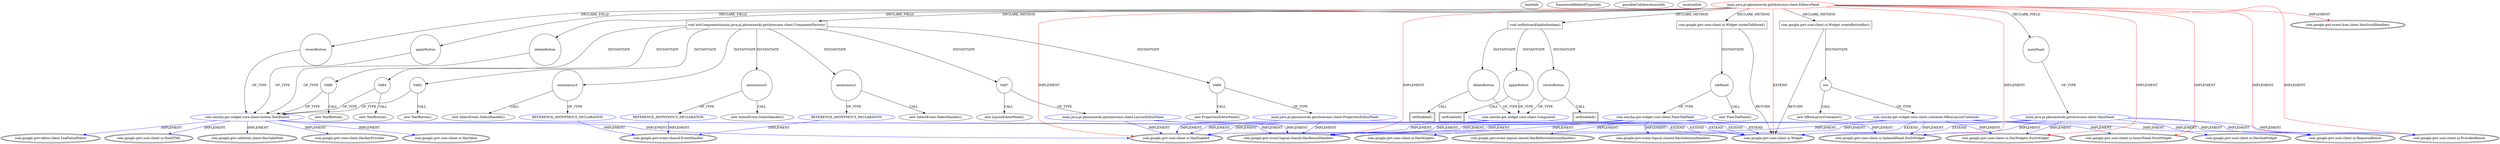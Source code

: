 digraph {
baseInfo[graphId=3411,category="extension_graph",isAnonymous=false,possibleRelation=true]
frameworkRelatedTypesInfo[0="com.google.gwt.user.client.ui.Widget",1="com.google.gwt.event.logical.shared.HasResizeHandlers",2="com.google.gwt.user.client.ui.HasEnabled",3="com.google.gwt.user.client.ui.HasWidgets.ForIsWidget",4="com.google.gwt.user.client.ui.IndexedPanel.ForIsWidget",5="com.google.gwt.user.client.ui.RequiresResize",6="com.google.gwt.user.client.ui.ProvidesResize",7="com.google.gwt.user.client.ui.InsertPanel.ForIsWidget",8="com.google.gwt.event.dom.client.HasScrollHandlers"]
possibleCollaborationsInfo[0="3411~CLIENT_METHOD_DECLARATION-INSTANTIATION-~com.google.gwt.user.client.ui.Widget com.google.gwt.event.logical.shared.HasResizeHandlers com.google.gwt.user.client.ui.HasEnabled com.google.gwt.user.client.ui.HasWidgets.ForIsWidget com.google.gwt.user.client.ui.IndexedPanel.ForIsWidget com.google.gwt.user.client.ui.RequiresResize com.google.gwt.user.client.ui.ProvidesResize com.google.gwt.user.client.ui.InsertPanel.ForIsWidget com.google.gwt.event.dom.client.HasScrollHandlers ~com.google.gwt.user.client.ui.Widget com.google.gwt.event.logical.shared.HasResizeHandlers com.google.gwt.user.client.ui.HasEnabled com.google.gwt.user.client.ui.HasWidgets.ForIsWidget com.google.gwt.user.client.ui.IndexedPanel.ForIsWidget com.google.gwt.user.client.ui.RequiresResize com.google.gwt.user.client.ui.ProvidesResize com.google.gwt.user.client.ui.InsertPanel.ForIsWidget ~false~false",1="3411~CLIENT_METHOD_DECLARATION-INSTANTIATION-CLIENT_METHOD_DECLARATION-INSTANTIATION-CLIENT_METHOD_DECLARATION-INSTANTIATION-FIELD_DECLARATION-FIELD_DECLARATION-FIELD_DECLARATION-~com.google.gwt.user.client.ui.Widget com.google.gwt.event.logical.shared.HasResizeHandlers com.google.gwt.user.client.ui.HasEnabled com.google.gwt.user.client.ui.HasWidgets.ForIsWidget com.google.gwt.user.client.ui.IndexedPanel.ForIsWidget com.google.gwt.user.client.ui.RequiresResize com.google.gwt.user.client.ui.ProvidesResize com.google.gwt.user.client.ui.InsertPanel.ForIsWidget com.google.gwt.event.dom.client.HasScrollHandlers ~com.google.gwt.user.client.ui.Widget com.google.gwt.event.logical.shared.HasResizeHandlers com.google.gwt.user.client.ui.HasEnabled com.google.gwt.view.client.HasKeyProvider com.google.gwt.user.client.ui.HasValue com.google.gwt.editor.client.LeafValueEditor com.google.gwt.user.client.ui.HasHTML com.google.gwt.safehtml.client.HasSafeHtml ~false~false",2="3411~CLIENT_METHOD_DECLARATION-INSTANTIATION-~com.google.gwt.user.client.ui.Widget com.google.gwt.event.logical.shared.HasResizeHandlers com.google.gwt.user.client.ui.HasEnabled com.google.gwt.user.client.ui.HasWidgets.ForIsWidget com.google.gwt.user.client.ui.IndexedPanel.ForIsWidget com.google.gwt.user.client.ui.RequiresResize com.google.gwt.user.client.ui.ProvidesResize com.google.gwt.user.client.ui.InsertPanel.ForIsWidget com.google.gwt.event.dom.client.HasScrollHandlers ~com.google.gwt.user.client.ui.Widget com.google.gwt.event.logical.shared.HasResizeHandlers com.google.gwt.user.client.ui.HasEnabled com.google.gwt.user.client.ui.IndexedPanel.ForIsWidget com.google.gwt.event.logical.shared.HasBeforeSelectionHandlers com.google.gwt.event.logical.shared.HasSelectionHandlers com.google.gwt.user.client.ui.HasWidgets ~false~false",3="3411~FIELD_DECLARATION-~com.google.gwt.user.client.ui.Widget com.google.gwt.event.logical.shared.HasResizeHandlers com.google.gwt.user.client.ui.HasEnabled com.google.gwt.user.client.ui.HasWidgets.ForIsWidget com.google.gwt.user.client.ui.IndexedPanel.ForIsWidget com.google.gwt.user.client.ui.RequiresResize com.google.gwt.user.client.ui.ProvidesResize com.google.gwt.user.client.ui.InsertPanel.ForIsWidget com.google.gwt.event.dom.client.HasScrollHandlers ~com.google.gwt.user.client.ui.Widget com.google.gwt.event.logical.shared.HasResizeHandlers com.google.gwt.user.client.ui.HasEnabled com.google.gwt.user.client.ui.HasWidgets.ForIsWidget com.google.gwt.user.client.ui.IndexedPanel.ForIsWidget com.google.gwt.user.client.ui.RequiresResize com.google.gwt.user.client.ui.ProvidesResize com.google.gwt.user.client.ui.HasOneWidget ~false~false",4="3411~CLIENT_METHOD_DECLARATION-INSTANTIATION-~com.google.gwt.user.client.ui.Widget com.google.gwt.event.logical.shared.HasResizeHandlers com.google.gwt.user.client.ui.HasEnabled com.google.gwt.user.client.ui.HasWidgets.ForIsWidget com.google.gwt.user.client.ui.IndexedPanel.ForIsWidget com.google.gwt.user.client.ui.RequiresResize com.google.gwt.user.client.ui.ProvidesResize com.google.gwt.user.client.ui.InsertPanel.ForIsWidget com.google.gwt.event.dom.client.HasScrollHandlers ~com.google.gwt.event.shared.EventHandler ~false~true",5="3411~CLIENT_METHOD_DECLARATION-INSTANTIATION-~com.google.gwt.user.client.ui.Widget com.google.gwt.event.logical.shared.HasResizeHandlers com.google.gwt.user.client.ui.HasEnabled com.google.gwt.user.client.ui.HasWidgets.ForIsWidget com.google.gwt.user.client.ui.IndexedPanel.ForIsWidget com.google.gwt.user.client.ui.RequiresResize com.google.gwt.user.client.ui.ProvidesResize com.google.gwt.user.client.ui.InsertPanel.ForIsWidget com.google.gwt.event.dom.client.HasScrollHandlers ~com.google.gwt.user.client.ui.Widget com.google.gwt.event.logical.shared.HasResizeHandlers com.google.gwt.user.client.ui.HasEnabled ~false~false",6="3411~CLIENT_METHOD_DECLARATION-METHOD_CALL-CLIENT_METHOD_DECLARATION-METHOD_CALL-CLIENT_METHOD_DECLARATION-METHOD_CALL-~com.google.gwt.user.client.ui.Widget com.google.gwt.event.logical.shared.HasResizeHandlers com.google.gwt.user.client.ui.HasEnabled com.google.gwt.user.client.ui.HasWidgets.ForIsWidget com.google.gwt.user.client.ui.IndexedPanel.ForIsWidget com.google.gwt.user.client.ui.RequiresResize com.google.gwt.user.client.ui.ProvidesResize com.google.gwt.user.client.ui.InsertPanel.ForIsWidget com.google.gwt.event.dom.client.HasScrollHandlers ~com.google.gwt.user.client.ui.Widget com.google.gwt.event.logical.shared.HasResizeHandlers com.google.gwt.user.client.ui.HasEnabled ~false~false"]
locationInfo[projectName="kospiotr-gwt-layout-designer",filePath="/kospiotr-gwt-layout-designer/gwt-layout-designer-master/src/main/java/pl/pkosmowski/gxtshowcase/client/EditorsPanel.java",contextSignature="EditorsPanel",graphId="3411"]
0[label="main.java.pl.pkosmowski.gxtshowcase.client.EditorsPanel",vertexType="ROOT_CLIENT_CLASS_DECLARATION",isFrameworkType=false,color=red]
1[label="com.google.gwt.user.client.ui.Widget",vertexType="FRAMEWORK_CLASS_TYPE",isFrameworkType=true,peripheries=2]
2[label="com.google.gwt.event.logical.shared.HasResizeHandlers",vertexType="FRAMEWORK_INTERFACE_TYPE",isFrameworkType=true,peripheries=2]
3[label="com.google.gwt.user.client.ui.HasEnabled",vertexType="FRAMEWORK_INTERFACE_TYPE",isFrameworkType=true,peripheries=2]
4[label="com.google.gwt.user.client.ui.HasWidgets.ForIsWidget",vertexType="FRAMEWORK_INTERFACE_TYPE",isFrameworkType=true,peripheries=2]
5[label="com.google.gwt.user.client.ui.IndexedPanel.ForIsWidget",vertexType="FRAMEWORK_INTERFACE_TYPE",isFrameworkType=true,peripheries=2]
6[label="com.google.gwt.user.client.ui.RequiresResize",vertexType="FRAMEWORK_INTERFACE_TYPE",isFrameworkType=true,peripheries=2]
7[label="com.google.gwt.user.client.ui.ProvidesResize",vertexType="FRAMEWORK_INTERFACE_TYPE",isFrameworkType=true,peripheries=2]
8[label="com.google.gwt.user.client.ui.InsertPanel.ForIsWidget",vertexType="FRAMEWORK_INTERFACE_TYPE",isFrameworkType=true,peripheries=2]
9[label="com.google.gwt.event.dom.client.HasScrollHandlers",vertexType="FRAMEWORK_INTERFACE_TYPE",isFrameworkType=true,peripheries=2]
10[label="applyButton",vertexType="FIELD_DECLARATION",isFrameworkType=false,shape=circle]
11[label="com.sencha.gxt.widget.core.client.button.TextButton",vertexType="REFERENCE_CLIENT_CLASS_DECLARATION",isFrameworkType=false,color=blue]
15[label="com.google.gwt.view.client.HasKeyProvider",vertexType="FRAMEWORK_INTERFACE_TYPE",isFrameworkType=true,peripheries=2]
16[label="com.google.gwt.user.client.ui.HasValue",vertexType="FRAMEWORK_INTERFACE_TYPE",isFrameworkType=true,peripheries=2]
17[label="com.google.gwt.editor.client.LeafValueEditor",vertexType="FRAMEWORK_INTERFACE_TYPE",isFrameworkType=true,peripheries=2]
18[label="com.google.gwt.user.client.ui.HasHTML",vertexType="FRAMEWORK_INTERFACE_TYPE",isFrameworkType=true,peripheries=2]
19[label="com.google.gwt.safehtml.client.HasSafeHtml",vertexType="FRAMEWORK_INTERFACE_TYPE",isFrameworkType=true,peripheries=2]
20[label="deleteButton",vertexType="FIELD_DECLARATION",isFrameworkType=false,shape=circle]
22[label="mainPanel",vertexType="FIELD_DECLARATION",isFrameworkType=false,shape=circle]
23[label="main.java.pl.pkosmowski.gxtshowcase.client.MainPanel",vertexType="REFERENCE_CLIENT_CLASS_DECLARATION",isFrameworkType=false,color=blue]
31[label="com.google.gwt.user.client.ui.HasOneWidget",vertexType="FRAMEWORK_INTERFACE_TYPE",isFrameworkType=true,peripheries=2]
32[label="revertButton",vertexType="FIELD_DECLARATION",isFrameworkType=false,shape=circle]
34[label="void initComponents(main.java.pl.pkosmowski.gxtshowcase.client.ComponentFactory)",vertexType="CLIENT_METHOD_DECLARATION",isFrameworkType=false,shape=box]
36[label="VAR0",vertexType="VARIABLE_EXPRESION",isFrameworkType=false,shape=circle]
35[label="new TextButton()",vertexType="CONSTRUCTOR_CALL",isFrameworkType=false]
39[label="anonymous1",vertexType="VARIABLE_EXPRESION",isFrameworkType=false,shape=circle]
40[label="REFERENCE_ANONYMOUS_DECLARATION",vertexType="REFERENCE_ANONYMOUS_DECLARATION",isFrameworkType=false,color=blue]
41[label="com.google.gwt.event.shared.EventHandler",vertexType="FRAMEWORK_INTERFACE_TYPE",isFrameworkType=true,peripheries=2]
38[label="new SelectEvent.SelectHandler()",vertexType="CONSTRUCTOR_CALL",isFrameworkType=false]
43[label="VAR2",vertexType="VARIABLE_EXPRESION",isFrameworkType=false,shape=circle]
42[label="new TextButton()",vertexType="CONSTRUCTOR_CALL",isFrameworkType=false]
46[label="anonymous3",vertexType="VARIABLE_EXPRESION",isFrameworkType=false,shape=circle]
47[label="REFERENCE_ANONYMOUS_DECLARATION",vertexType="REFERENCE_ANONYMOUS_DECLARATION",isFrameworkType=false,color=blue]
45[label="new SelectEvent.SelectHandler()",vertexType="CONSTRUCTOR_CALL",isFrameworkType=false]
50[label="VAR4",vertexType="VARIABLE_EXPRESION",isFrameworkType=false,shape=circle]
49[label="new TextButton()",vertexType="CONSTRUCTOR_CALL",isFrameworkType=false]
53[label="anonymous5",vertexType="VARIABLE_EXPRESION",isFrameworkType=false,shape=circle]
54[label="REFERENCE_ANONYMOUS_DECLARATION",vertexType="REFERENCE_ANONYMOUS_DECLARATION",isFrameworkType=false,color=blue]
52[label="new SelectEvent.SelectHandler()",vertexType="CONSTRUCTOR_CALL",isFrameworkType=false]
57[label="VAR6",vertexType="VARIABLE_EXPRESION",isFrameworkType=false,shape=circle]
58[label="main.java.pl.pkosmowski.gxtshowcase.client.PropertiesEditorPanel",vertexType="REFERENCE_CLIENT_CLASS_DECLARATION",isFrameworkType=false,color=blue]
56[label="new PropertiesEditorPanel()",vertexType="CONSTRUCTOR_CALL",isFrameworkType=false]
63[label="VAR7",vertexType="VARIABLE_EXPRESION",isFrameworkType=false,shape=circle]
64[label="main.java.pl.pkosmowski.gxtshowcase.client.LayoutEditorPanel",vertexType="REFERENCE_CLIENT_CLASS_DECLARATION",isFrameworkType=false,color=blue]
62[label="new LayoutEditorPanel()",vertexType="CONSTRUCTOR_CALL",isFrameworkType=false]
68[label="com.google.gwt.user.client.ui.Widget createTabPanel()",vertexType="CLIENT_METHOD_DECLARATION",isFrameworkType=false,shape=box]
71[label="tabPanel",vertexType="VARIABLE_EXPRESION",isFrameworkType=false,shape=circle]
72[label="com.sencha.gxt.widget.core.client.PlainTabPanel",vertexType="REFERENCE_CLIENT_CLASS_DECLARATION",isFrameworkType=false,color=blue]
77[label="com.google.gwt.event.logical.shared.HasBeforeSelectionHandlers",vertexType="FRAMEWORK_INTERFACE_TYPE",isFrameworkType=true,peripheries=2]
78[label="com.google.gwt.event.logical.shared.HasSelectionHandlers",vertexType="FRAMEWORK_INTERFACE_TYPE",isFrameworkType=true,peripheries=2]
79[label="com.google.gwt.user.client.ui.HasWidgets",vertexType="FRAMEWORK_INTERFACE_TYPE",isFrameworkType=true,peripheries=2]
70[label="new PlainTabPanel()",vertexType="CONSTRUCTOR_CALL",isFrameworkType=false]
80[label="com.google.gwt.user.client.ui.Widget createButtonBar()",vertexType="CLIENT_METHOD_DECLARATION",isFrameworkType=false,shape=box]
83[label="out",vertexType="VARIABLE_EXPRESION",isFrameworkType=false,shape=circle]
84[label="com.sencha.gxt.widget.core.client.container.HBoxLayoutContainer",vertexType="REFERENCE_CLIENT_CLASS_DECLARATION",isFrameworkType=false,color=blue]
82[label="new HBoxLayoutContainer()",vertexType="CONSTRUCTOR_CALL",isFrameworkType=false]
106[label="void setButtonsEnable(boolean)",vertexType="CLIENT_METHOD_DECLARATION",isFrameworkType=false,shape=box]
107[label="applyButton",vertexType="VARIABLE_EXPRESION",isFrameworkType=false,shape=circle]
109[label="com.sencha.gxt.widget.core.client.Component",vertexType="REFERENCE_CLIENT_CLASS_DECLARATION",isFrameworkType=false,color=blue]
108[label="setEnabled()",vertexType="INSIDE_CALL",isFrameworkType=true,peripheries=2,shape=box]
113[label="deleteButton",vertexType="VARIABLE_EXPRESION",isFrameworkType=false,shape=circle]
114[label="setEnabled()",vertexType="INSIDE_CALL",isFrameworkType=true,peripheries=2,shape=box]
116[label="revertButton",vertexType="VARIABLE_EXPRESION",isFrameworkType=false,shape=circle]
117[label="setEnabled()",vertexType="INSIDE_CALL",isFrameworkType=true,peripheries=2,shape=box]
0->1[label="EXTEND",color=red]
0->2[label="IMPLEMENT",color=red]
0->3[label="IMPLEMENT",color=red]
0->4[label="IMPLEMENT",color=red]
0->5[label="IMPLEMENT",color=red]
0->6[label="IMPLEMENT",color=red]
0->7[label="IMPLEMENT",color=red]
0->8[label="IMPLEMENT",color=red]
0->9[label="IMPLEMENT",color=red]
0->10[label="DECLARE_FIELD"]
11->1[label="EXTEND",color=blue]
11->2[label="IMPLEMENT",color=blue]
11->3[label="IMPLEMENT",color=blue]
11->15[label="IMPLEMENT",color=blue]
11->16[label="IMPLEMENT",color=blue]
11->17[label="IMPLEMENT",color=blue]
11->18[label="IMPLEMENT",color=blue]
11->19[label="IMPLEMENT",color=blue]
10->11[label="OF_TYPE"]
0->20[label="DECLARE_FIELD"]
20->11[label="OF_TYPE"]
0->22[label="DECLARE_FIELD"]
23->1[label="EXTEND",color=blue]
23->2[label="IMPLEMENT",color=blue]
23->3[label="IMPLEMENT",color=blue]
23->4[label="IMPLEMENT",color=blue]
23->5[label="IMPLEMENT",color=blue]
23->6[label="IMPLEMENT",color=blue]
23->7[label="IMPLEMENT",color=blue]
23->31[label="IMPLEMENT",color=blue]
22->23[label="OF_TYPE"]
0->32[label="DECLARE_FIELD"]
32->11[label="OF_TYPE"]
0->34[label="DECLARE_METHOD"]
34->36[label="INSTANTIATE"]
36->11[label="OF_TYPE"]
36->35[label="CALL"]
34->39[label="INSTANTIATE"]
40->41[label="IMPLEMENT",color=blue]
39->40[label="OF_TYPE"]
39->38[label="CALL"]
34->43[label="INSTANTIATE"]
43->11[label="OF_TYPE"]
43->42[label="CALL"]
34->46[label="INSTANTIATE"]
47->41[label="IMPLEMENT",color=blue]
46->47[label="OF_TYPE"]
46->45[label="CALL"]
34->50[label="INSTANTIATE"]
50->11[label="OF_TYPE"]
50->49[label="CALL"]
34->53[label="INSTANTIATE"]
54->41[label="IMPLEMENT",color=blue]
53->54[label="OF_TYPE"]
53->52[label="CALL"]
34->57[label="INSTANTIATE"]
58->1[label="EXTEND",color=blue]
58->2[label="IMPLEMENT",color=blue]
58->3[label="IMPLEMENT",color=blue]
57->58[label="OF_TYPE"]
57->56[label="CALL"]
34->63[label="INSTANTIATE"]
64->1[label="EXTEND",color=blue]
64->2[label="IMPLEMENT",color=blue]
64->3[label="IMPLEMENT",color=blue]
63->64[label="OF_TYPE"]
63->62[label="CALL"]
0->68[label="DECLARE_METHOD"]
68->1[label="RETURN"]
68->71[label="INSTANTIATE"]
72->1[label="EXTEND",color=blue]
72->2[label="IMPLEMENT",color=blue]
72->3[label="IMPLEMENT",color=blue]
72->5[label="IMPLEMENT",color=blue]
72->77[label="IMPLEMENT",color=blue]
72->78[label="IMPLEMENT",color=blue]
72->79[label="IMPLEMENT",color=blue]
71->72[label="OF_TYPE"]
71->70[label="CALL"]
0->80[label="DECLARE_METHOD"]
80->1[label="RETURN"]
80->83[label="INSTANTIATE"]
84->1[label="EXTEND",color=blue]
84->2[label="IMPLEMENT",color=blue]
84->3[label="IMPLEMENT",color=blue]
84->4[label="IMPLEMENT",color=blue]
84->5[label="IMPLEMENT",color=blue]
84->6[label="IMPLEMENT",color=blue]
84->7[label="IMPLEMENT",color=blue]
84->8[label="IMPLEMENT",color=blue]
83->84[label="OF_TYPE"]
83->82[label="CALL"]
0->106[label="DECLARE_METHOD"]
106->107[label="INSTANTIATE"]
109->1[label="EXTEND",color=blue]
109->2[label="IMPLEMENT",color=blue]
109->3[label="IMPLEMENT",color=blue]
107->109[label="OF_TYPE"]
107->108[label="CALL"]
106->113[label="INSTANTIATE"]
113->109[label="OF_TYPE"]
113->114[label="CALL"]
106->116[label="INSTANTIATE"]
116->109[label="OF_TYPE"]
116->117[label="CALL"]
}
